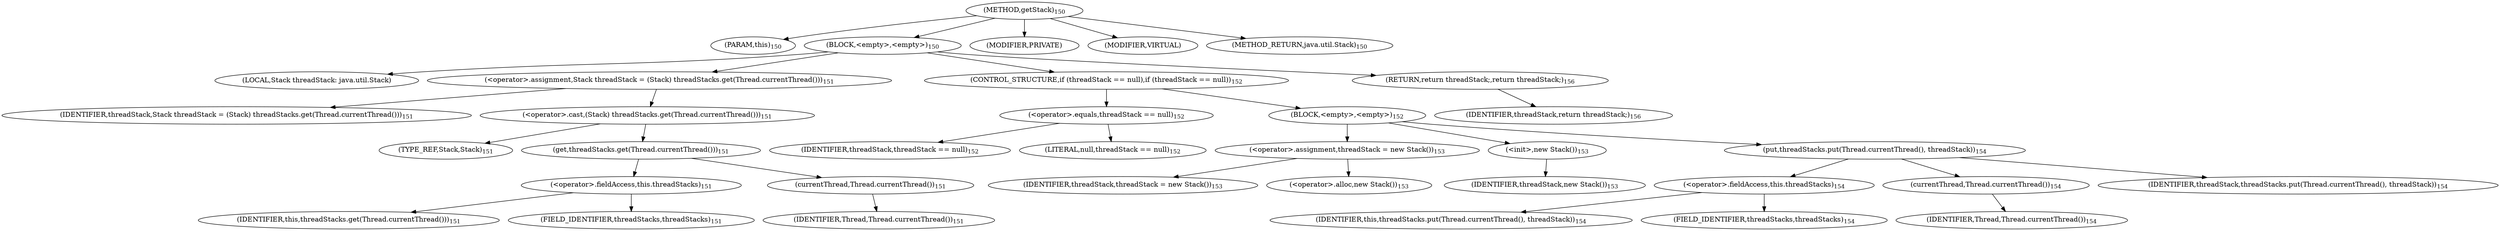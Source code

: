 digraph "getStack" {  
"327" [label = <(METHOD,getStack)<SUB>150</SUB>> ]
"328" [label = <(PARAM,this)<SUB>150</SUB>> ]
"329" [label = <(BLOCK,&lt;empty&gt;,&lt;empty&gt;)<SUB>150</SUB>> ]
"19" [label = <(LOCAL,Stack threadStack: java.util.Stack)> ]
"330" [label = <(&lt;operator&gt;.assignment,Stack threadStack = (Stack) threadStacks.get(Thread.currentThread()))<SUB>151</SUB>> ]
"331" [label = <(IDENTIFIER,threadStack,Stack threadStack = (Stack) threadStacks.get(Thread.currentThread()))<SUB>151</SUB>> ]
"332" [label = <(&lt;operator&gt;.cast,(Stack) threadStacks.get(Thread.currentThread()))<SUB>151</SUB>> ]
"333" [label = <(TYPE_REF,Stack,Stack)<SUB>151</SUB>> ]
"334" [label = <(get,threadStacks.get(Thread.currentThread()))<SUB>151</SUB>> ]
"335" [label = <(&lt;operator&gt;.fieldAccess,this.threadStacks)<SUB>151</SUB>> ]
"336" [label = <(IDENTIFIER,this,threadStacks.get(Thread.currentThread()))<SUB>151</SUB>> ]
"337" [label = <(FIELD_IDENTIFIER,threadStacks,threadStacks)<SUB>151</SUB>> ]
"338" [label = <(currentThread,Thread.currentThread())<SUB>151</SUB>> ]
"339" [label = <(IDENTIFIER,Thread,Thread.currentThread())<SUB>151</SUB>> ]
"340" [label = <(CONTROL_STRUCTURE,if (threadStack == null),if (threadStack == null))<SUB>152</SUB>> ]
"341" [label = <(&lt;operator&gt;.equals,threadStack == null)<SUB>152</SUB>> ]
"342" [label = <(IDENTIFIER,threadStack,threadStack == null)<SUB>152</SUB>> ]
"343" [label = <(LITERAL,null,threadStack == null)<SUB>152</SUB>> ]
"344" [label = <(BLOCK,&lt;empty&gt;,&lt;empty&gt;)<SUB>152</SUB>> ]
"345" [label = <(&lt;operator&gt;.assignment,threadStack = new Stack())<SUB>153</SUB>> ]
"346" [label = <(IDENTIFIER,threadStack,threadStack = new Stack())<SUB>153</SUB>> ]
"347" [label = <(&lt;operator&gt;.alloc,new Stack())<SUB>153</SUB>> ]
"348" [label = <(&lt;init&gt;,new Stack())<SUB>153</SUB>> ]
"18" [label = <(IDENTIFIER,threadStack,new Stack())<SUB>153</SUB>> ]
"349" [label = <(put,threadStacks.put(Thread.currentThread(), threadStack))<SUB>154</SUB>> ]
"350" [label = <(&lt;operator&gt;.fieldAccess,this.threadStacks)<SUB>154</SUB>> ]
"351" [label = <(IDENTIFIER,this,threadStacks.put(Thread.currentThread(), threadStack))<SUB>154</SUB>> ]
"352" [label = <(FIELD_IDENTIFIER,threadStacks,threadStacks)<SUB>154</SUB>> ]
"353" [label = <(currentThread,Thread.currentThread())<SUB>154</SUB>> ]
"354" [label = <(IDENTIFIER,Thread,Thread.currentThread())<SUB>154</SUB>> ]
"355" [label = <(IDENTIFIER,threadStack,threadStacks.put(Thread.currentThread(), threadStack))<SUB>154</SUB>> ]
"356" [label = <(RETURN,return threadStack;,return threadStack;)<SUB>156</SUB>> ]
"357" [label = <(IDENTIFIER,threadStack,return threadStack;)<SUB>156</SUB>> ]
"358" [label = <(MODIFIER,PRIVATE)> ]
"359" [label = <(MODIFIER,VIRTUAL)> ]
"360" [label = <(METHOD_RETURN,java.util.Stack)<SUB>150</SUB>> ]
  "327" -> "328" 
  "327" -> "329" 
  "327" -> "358" 
  "327" -> "359" 
  "327" -> "360" 
  "329" -> "19" 
  "329" -> "330" 
  "329" -> "340" 
  "329" -> "356" 
  "330" -> "331" 
  "330" -> "332" 
  "332" -> "333" 
  "332" -> "334" 
  "334" -> "335" 
  "334" -> "338" 
  "335" -> "336" 
  "335" -> "337" 
  "338" -> "339" 
  "340" -> "341" 
  "340" -> "344" 
  "341" -> "342" 
  "341" -> "343" 
  "344" -> "345" 
  "344" -> "348" 
  "344" -> "349" 
  "345" -> "346" 
  "345" -> "347" 
  "348" -> "18" 
  "349" -> "350" 
  "349" -> "353" 
  "349" -> "355" 
  "350" -> "351" 
  "350" -> "352" 
  "353" -> "354" 
  "356" -> "357" 
}
